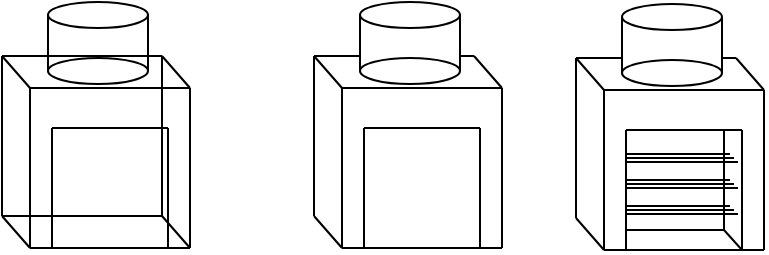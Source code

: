 <mxfile version="24.0.7" type="github">
  <diagram name="Page-1" id="VcK6FqUuJnXCoi6rQzsN">
    <mxGraphModel dx="-189" dy="560" grid="0" gridSize="10" guides="1" tooltips="1" connect="1" arrows="1" fold="1" page="0" pageScale="1" pageWidth="850" pageHeight="1100" math="0" shadow="0">
      <root>
        <mxCell id="0" />
        <mxCell id="1" parent="0" />
        <mxCell id="3uC8p15jOwmWcl3g0wQB-6" value="" style="endArrow=none;html=1;rounded=0;fontSize=12;startSize=8;endSize=8;curved=1;entryX=0;entryY=0;entryDx=0;entryDy=0;exitX=0;exitY=1;exitDx=0;exitDy=0;" edge="1" parent="1">
          <mxGeometry width="50" height="50" relative="1" as="geometry">
            <mxPoint x="400" y="-99" as="sourcePoint" />
            <mxPoint x="400" y="-179" as="targetPoint" />
          </mxGeometry>
        </mxCell>
        <mxCell id="3uC8p15jOwmWcl3g0wQB-8" value="" style="endArrow=none;html=1;rounded=0;fontSize=12;startSize=8;endSize=8;curved=1;" edge="1" parent="1">
          <mxGeometry width="50" height="50" relative="1" as="geometry">
            <mxPoint x="480" y="-99" as="sourcePoint" />
            <mxPoint x="480" y="-179" as="targetPoint" />
          </mxGeometry>
        </mxCell>
        <mxCell id="3uC8p15jOwmWcl3g0wQB-9" value="" style="endArrow=none;html=1;rounded=0;fontSize=12;startSize=8;endSize=8;curved=1;entryX=0;entryY=1;entryDx=0;entryDy=0;exitX=1;exitY=1;exitDx=0;exitDy=0;" edge="1" parent="1">
          <mxGeometry width="50" height="50" relative="1" as="geometry">
            <mxPoint x="480" y="-99" as="sourcePoint" />
            <mxPoint x="400" y="-99" as="targetPoint" />
          </mxGeometry>
        </mxCell>
        <mxCell id="3uC8p15jOwmWcl3g0wQB-10" value="" style="endArrow=none;html=1;rounded=0;fontSize=12;startSize=8;endSize=8;curved=1;exitX=1;exitY=0;exitDx=0;exitDy=0;" edge="1" parent="1">
          <mxGeometry width="50" height="50" relative="1" as="geometry">
            <mxPoint x="480" y="-179" as="sourcePoint" />
            <mxPoint x="400" y="-179" as="targetPoint" />
          </mxGeometry>
        </mxCell>
        <mxCell id="3uC8p15jOwmWcl3g0wQB-11" value="" style="endArrow=none;html=1;rounded=0;fontSize=12;startSize=8;endSize=8;curved=1;entryX=0;entryY=0;entryDx=0;entryDy=0;exitX=0;exitY=1;exitDx=0;exitDy=0;" edge="1" parent="1">
          <mxGeometry width="50" height="50" relative="1" as="geometry">
            <mxPoint x="414" y="-83" as="sourcePoint" />
            <mxPoint x="414" y="-163" as="targetPoint" />
          </mxGeometry>
        </mxCell>
        <mxCell id="3uC8p15jOwmWcl3g0wQB-12" value="" style="endArrow=none;html=1;rounded=0;fontSize=12;startSize=8;endSize=8;curved=1;" edge="1" parent="1">
          <mxGeometry width="50" height="50" relative="1" as="geometry">
            <mxPoint x="494" y="-83" as="sourcePoint" />
            <mxPoint x="494" y="-163" as="targetPoint" />
          </mxGeometry>
        </mxCell>
        <mxCell id="3uC8p15jOwmWcl3g0wQB-13" value="" style="endArrow=none;html=1;rounded=0;fontSize=12;startSize=8;endSize=8;curved=1;entryX=0;entryY=1;entryDx=0;entryDy=0;exitX=1;exitY=1;exitDx=0;exitDy=0;" edge="1" parent="1">
          <mxGeometry width="50" height="50" relative="1" as="geometry">
            <mxPoint x="494" y="-83" as="sourcePoint" />
            <mxPoint x="414" y="-83" as="targetPoint" />
          </mxGeometry>
        </mxCell>
        <mxCell id="3uC8p15jOwmWcl3g0wQB-14" value="" style="endArrow=none;html=1;rounded=0;fontSize=12;startSize=8;endSize=8;curved=1;exitX=1;exitY=0;exitDx=0;exitDy=0;" edge="1" parent="1">
          <mxGeometry width="50" height="50" relative="1" as="geometry">
            <mxPoint x="494" y="-163" as="sourcePoint" />
            <mxPoint x="414" y="-163" as="targetPoint" />
          </mxGeometry>
        </mxCell>
        <mxCell id="3uC8p15jOwmWcl3g0wQB-15" value="" style="endArrow=none;html=1;rounded=0;fontSize=12;startSize=8;endSize=8;curved=1;" edge="1" parent="1">
          <mxGeometry width="50" height="50" relative="1" as="geometry">
            <mxPoint x="400" y="-99" as="sourcePoint" />
            <mxPoint x="414" y="-83" as="targetPoint" />
          </mxGeometry>
        </mxCell>
        <mxCell id="3uC8p15jOwmWcl3g0wQB-16" value="" style="endArrow=none;html=1;rounded=0;fontSize=12;startSize=8;endSize=8;curved=1;" edge="1" parent="1">
          <mxGeometry width="50" height="50" relative="1" as="geometry">
            <mxPoint x="400" y="-179" as="sourcePoint" />
            <mxPoint x="414" y="-163" as="targetPoint" />
          </mxGeometry>
        </mxCell>
        <mxCell id="3uC8p15jOwmWcl3g0wQB-17" value="" style="endArrow=none;html=1;rounded=0;fontSize=12;startSize=8;endSize=8;curved=1;" edge="1" parent="1">
          <mxGeometry width="50" height="50" relative="1" as="geometry">
            <mxPoint x="480" y="-99" as="sourcePoint" />
            <mxPoint x="494" y="-83" as="targetPoint" />
          </mxGeometry>
        </mxCell>
        <mxCell id="3uC8p15jOwmWcl3g0wQB-18" value="" style="endArrow=none;html=1;rounded=0;fontSize=12;startSize=8;endSize=8;curved=1;" edge="1" parent="1">
          <mxGeometry width="50" height="50" relative="1" as="geometry">
            <mxPoint x="480" y="-179" as="sourcePoint" />
            <mxPoint x="494" y="-163" as="targetPoint" />
          </mxGeometry>
        </mxCell>
        <mxCell id="3uC8p15jOwmWcl3g0wQB-20" value="" style="ellipse;whiteSpace=wrap;html=1;" vertex="1" parent="1">
          <mxGeometry x="423" y="-178" width="50" height="13" as="geometry" />
        </mxCell>
        <mxCell id="3uC8p15jOwmWcl3g0wQB-21" value="" style="ellipse;whiteSpace=wrap;html=1;" vertex="1" parent="1">
          <mxGeometry x="423" y="-206" width="50" height="13" as="geometry" />
        </mxCell>
        <mxCell id="3uC8p15jOwmWcl3g0wQB-22" value="" style="endArrow=none;html=1;rounded=0;fontSize=12;startSize=8;endSize=8;curved=1;entryX=0;entryY=0.5;entryDx=0;entryDy=0;exitX=0;exitY=0.5;exitDx=0;exitDy=0;" edge="1" parent="1" source="3uC8p15jOwmWcl3g0wQB-20" target="3uC8p15jOwmWcl3g0wQB-21">
          <mxGeometry width="50" height="50" relative="1" as="geometry">
            <mxPoint x="410" y="-158" as="sourcePoint" />
            <mxPoint x="460" y="-208" as="targetPoint" />
          </mxGeometry>
        </mxCell>
        <mxCell id="3uC8p15jOwmWcl3g0wQB-23" value="" style="endArrow=none;html=1;rounded=0;fontSize=12;startSize=8;endSize=8;curved=1;entryX=1;entryY=0.5;entryDx=0;entryDy=0;exitX=1;exitY=0.5;exitDx=0;exitDy=0;" edge="1" parent="1" source="3uC8p15jOwmWcl3g0wQB-20" target="3uC8p15jOwmWcl3g0wQB-21">
          <mxGeometry width="50" height="50" relative="1" as="geometry">
            <mxPoint x="472.91" y="-172" as="sourcePoint" />
            <mxPoint x="472.91" y="-200" as="targetPoint" />
          </mxGeometry>
        </mxCell>
        <mxCell id="3uC8p15jOwmWcl3g0wQB-28" value="" style="endArrow=none;html=1;rounded=0;fontSize=12;startSize=8;endSize=8;curved=1;" edge="1" parent="1">
          <mxGeometry width="50" height="50" relative="1" as="geometry">
            <mxPoint x="425" y="-143" as="sourcePoint" />
            <mxPoint x="483" y="-143" as="targetPoint" />
          </mxGeometry>
        </mxCell>
        <mxCell id="3uC8p15jOwmWcl3g0wQB-32" value="" style="endArrow=none;html=1;rounded=0;fontSize=12;startSize=8;endSize=8;curved=1;entryX=0;entryY=0;entryDx=0;entryDy=0;" edge="1" parent="1">
          <mxGeometry width="50" height="50" relative="1" as="geometry">
            <mxPoint x="425" y="-83" as="sourcePoint" />
            <mxPoint x="425" y="-143" as="targetPoint" />
          </mxGeometry>
        </mxCell>
        <mxCell id="3uC8p15jOwmWcl3g0wQB-33" value="" style="endArrow=none;html=1;rounded=0;fontSize=12;startSize=8;endSize=8;curved=1;entryX=0;entryY=0;entryDx=0;entryDy=0;" edge="1" parent="1">
          <mxGeometry width="50" height="50" relative="1" as="geometry">
            <mxPoint x="483" y="-83" as="sourcePoint" />
            <mxPoint x="483" y="-143" as="targetPoint" />
          </mxGeometry>
        </mxCell>
        <mxCell id="3uC8p15jOwmWcl3g0wQB-34" value="" style="endArrow=none;html=1;rounded=0;fontSize=12;startSize=8;endSize=8;curved=1;entryX=0;entryY=0;entryDx=0;entryDy=0;exitX=0;exitY=1;exitDx=0;exitDy=0;" edge="1" parent="1">
          <mxGeometry width="50" height="50" relative="1" as="geometry">
            <mxPoint x="556" y="-99" as="sourcePoint" />
            <mxPoint x="556" y="-179" as="targetPoint" />
          </mxGeometry>
        </mxCell>
        <mxCell id="3uC8p15jOwmWcl3g0wQB-37" value="" style="endArrow=none;html=1;rounded=0;fontSize=12;startSize=8;endSize=8;curved=1;" edge="1" parent="1">
          <mxGeometry width="50" height="50" relative="1" as="geometry">
            <mxPoint x="579" y="-179" as="sourcePoint" />
            <mxPoint x="556" y="-179" as="targetPoint" />
          </mxGeometry>
        </mxCell>
        <mxCell id="3uC8p15jOwmWcl3g0wQB-38" value="" style="endArrow=none;html=1;rounded=0;fontSize=12;startSize=8;endSize=8;curved=1;entryX=0;entryY=0;entryDx=0;entryDy=0;exitX=0;exitY=1;exitDx=0;exitDy=0;" edge="1" parent="1">
          <mxGeometry width="50" height="50" relative="1" as="geometry">
            <mxPoint x="570" y="-83" as="sourcePoint" />
            <mxPoint x="570" y="-163" as="targetPoint" />
          </mxGeometry>
        </mxCell>
        <mxCell id="3uC8p15jOwmWcl3g0wQB-39" value="" style="endArrow=none;html=1;rounded=0;fontSize=12;startSize=8;endSize=8;curved=1;" edge="1" parent="1">
          <mxGeometry width="50" height="50" relative="1" as="geometry">
            <mxPoint x="650" y="-83" as="sourcePoint" />
            <mxPoint x="650" y="-163" as="targetPoint" />
          </mxGeometry>
        </mxCell>
        <mxCell id="3uC8p15jOwmWcl3g0wQB-40" value="" style="endArrow=none;html=1;rounded=0;fontSize=12;startSize=8;endSize=8;curved=1;entryX=0;entryY=1;entryDx=0;entryDy=0;exitX=1;exitY=1;exitDx=0;exitDy=0;" edge="1" parent="1">
          <mxGeometry width="50" height="50" relative="1" as="geometry">
            <mxPoint x="650" y="-83" as="sourcePoint" />
            <mxPoint x="570" y="-83" as="targetPoint" />
          </mxGeometry>
        </mxCell>
        <mxCell id="3uC8p15jOwmWcl3g0wQB-41" value="" style="endArrow=none;html=1;rounded=0;fontSize=12;startSize=8;endSize=8;curved=1;exitX=1;exitY=0;exitDx=0;exitDy=0;" edge="1" parent="1">
          <mxGeometry width="50" height="50" relative="1" as="geometry">
            <mxPoint x="650" y="-163" as="sourcePoint" />
            <mxPoint x="570" y="-163" as="targetPoint" />
          </mxGeometry>
        </mxCell>
        <mxCell id="3uC8p15jOwmWcl3g0wQB-42" value="" style="endArrow=none;html=1;rounded=0;fontSize=12;startSize=8;endSize=8;curved=1;" edge="1" parent="1">
          <mxGeometry width="50" height="50" relative="1" as="geometry">
            <mxPoint x="556" y="-99" as="sourcePoint" />
            <mxPoint x="570" y="-83" as="targetPoint" />
          </mxGeometry>
        </mxCell>
        <mxCell id="3uC8p15jOwmWcl3g0wQB-43" value="" style="endArrow=none;html=1;rounded=0;fontSize=12;startSize=8;endSize=8;curved=1;" edge="1" parent="1">
          <mxGeometry width="50" height="50" relative="1" as="geometry">
            <mxPoint x="556" y="-179" as="sourcePoint" />
            <mxPoint x="570" y="-163" as="targetPoint" />
          </mxGeometry>
        </mxCell>
        <mxCell id="3uC8p15jOwmWcl3g0wQB-45" value="" style="endArrow=none;html=1;rounded=0;fontSize=12;startSize=8;endSize=8;curved=1;" edge="1" parent="1">
          <mxGeometry width="50" height="50" relative="1" as="geometry">
            <mxPoint x="636" y="-179" as="sourcePoint" />
            <mxPoint x="650" y="-163" as="targetPoint" />
          </mxGeometry>
        </mxCell>
        <mxCell id="3uC8p15jOwmWcl3g0wQB-46" value="" style="ellipse;whiteSpace=wrap;html=1;" vertex="1" parent="1">
          <mxGeometry x="579" y="-178" width="50" height="13" as="geometry" />
        </mxCell>
        <mxCell id="3uC8p15jOwmWcl3g0wQB-47" value="" style="ellipse;whiteSpace=wrap;html=1;" vertex="1" parent="1">
          <mxGeometry x="579" y="-206" width="50" height="13" as="geometry" />
        </mxCell>
        <mxCell id="3uC8p15jOwmWcl3g0wQB-48" value="" style="endArrow=none;html=1;rounded=0;fontSize=12;startSize=8;endSize=8;curved=1;entryX=0;entryY=0.5;entryDx=0;entryDy=0;exitX=0;exitY=0.5;exitDx=0;exitDy=0;" edge="1" parent="1" source="3uC8p15jOwmWcl3g0wQB-46" target="3uC8p15jOwmWcl3g0wQB-47">
          <mxGeometry width="50" height="50" relative="1" as="geometry">
            <mxPoint x="566" y="-158" as="sourcePoint" />
            <mxPoint x="616" y="-208" as="targetPoint" />
          </mxGeometry>
        </mxCell>
        <mxCell id="3uC8p15jOwmWcl3g0wQB-49" value="" style="endArrow=none;html=1;rounded=0;fontSize=12;startSize=8;endSize=8;curved=1;entryX=1;entryY=0.5;entryDx=0;entryDy=0;exitX=1;exitY=0.5;exitDx=0;exitDy=0;" edge="1" parent="1" source="3uC8p15jOwmWcl3g0wQB-46" target="3uC8p15jOwmWcl3g0wQB-47">
          <mxGeometry width="50" height="50" relative="1" as="geometry">
            <mxPoint x="628.91" y="-172" as="sourcePoint" />
            <mxPoint x="628.91" y="-200" as="targetPoint" />
          </mxGeometry>
        </mxCell>
        <mxCell id="3uC8p15jOwmWcl3g0wQB-50" value="" style="endArrow=none;html=1;rounded=0;fontSize=12;startSize=8;endSize=8;curved=1;" edge="1" parent="1">
          <mxGeometry width="50" height="50" relative="1" as="geometry">
            <mxPoint x="581" y="-143" as="sourcePoint" />
            <mxPoint x="639" y="-143" as="targetPoint" />
          </mxGeometry>
        </mxCell>
        <mxCell id="3uC8p15jOwmWcl3g0wQB-51" value="" style="endArrow=none;html=1;rounded=0;fontSize=12;startSize=8;endSize=8;curved=1;entryX=0;entryY=0;entryDx=0;entryDy=0;" edge="1" parent="1">
          <mxGeometry width="50" height="50" relative="1" as="geometry">
            <mxPoint x="581" y="-83" as="sourcePoint" />
            <mxPoint x="581" y="-143" as="targetPoint" />
          </mxGeometry>
        </mxCell>
        <mxCell id="3uC8p15jOwmWcl3g0wQB-52" value="" style="endArrow=none;html=1;rounded=0;fontSize=12;startSize=8;endSize=8;curved=1;entryX=0;entryY=0;entryDx=0;entryDy=0;" edge="1" parent="1">
          <mxGeometry width="50" height="50" relative="1" as="geometry">
            <mxPoint x="639" y="-83" as="sourcePoint" />
            <mxPoint x="639" y="-143" as="targetPoint" />
          </mxGeometry>
        </mxCell>
        <mxCell id="3uC8p15jOwmWcl3g0wQB-53" value="" style="endArrow=none;html=1;rounded=0;fontSize=12;startSize=8;endSize=8;curved=1;exitX=1;exitY=0;exitDx=0;exitDy=0;" edge="1" parent="1">
          <mxGeometry width="50" height="50" relative="1" as="geometry">
            <mxPoint x="636" y="-179" as="sourcePoint" />
            <mxPoint x="629" y="-179" as="targetPoint" />
          </mxGeometry>
        </mxCell>
        <mxCell id="3uC8p15jOwmWcl3g0wQB-71" value="" style="endArrow=none;html=1;rounded=0;fontSize=12;startSize=8;endSize=8;curved=1;entryX=0;entryY=0;entryDx=0;entryDy=0;exitX=0;exitY=1;exitDx=0;exitDy=0;" edge="1" parent="1">
          <mxGeometry width="50" height="50" relative="1" as="geometry">
            <mxPoint x="687" y="-98" as="sourcePoint" />
            <mxPoint x="687" y="-178" as="targetPoint" />
          </mxGeometry>
        </mxCell>
        <mxCell id="3uC8p15jOwmWcl3g0wQB-72" value="" style="endArrow=none;html=1;rounded=0;fontSize=12;startSize=8;endSize=8;curved=1;" edge="1" parent="1">
          <mxGeometry width="50" height="50" relative="1" as="geometry">
            <mxPoint x="710" y="-178" as="sourcePoint" />
            <mxPoint x="687" y="-178" as="targetPoint" />
          </mxGeometry>
        </mxCell>
        <mxCell id="3uC8p15jOwmWcl3g0wQB-73" value="" style="endArrow=none;html=1;rounded=0;fontSize=12;startSize=8;endSize=8;curved=1;entryX=0;entryY=0;entryDx=0;entryDy=0;exitX=0;exitY=1;exitDx=0;exitDy=0;" edge="1" parent="1">
          <mxGeometry width="50" height="50" relative="1" as="geometry">
            <mxPoint x="701" y="-82" as="sourcePoint" />
            <mxPoint x="701" y="-162" as="targetPoint" />
          </mxGeometry>
        </mxCell>
        <mxCell id="3uC8p15jOwmWcl3g0wQB-74" value="" style="endArrow=none;html=1;rounded=0;fontSize=12;startSize=8;endSize=8;curved=1;" edge="1" parent="1">
          <mxGeometry width="50" height="50" relative="1" as="geometry">
            <mxPoint x="781" y="-82" as="sourcePoint" />
            <mxPoint x="781" y="-162" as="targetPoint" />
          </mxGeometry>
        </mxCell>
        <mxCell id="3uC8p15jOwmWcl3g0wQB-75" value="" style="endArrow=none;html=1;rounded=0;fontSize=12;startSize=8;endSize=8;curved=1;entryX=0;entryY=1;entryDx=0;entryDy=0;exitX=1;exitY=1;exitDx=0;exitDy=0;" edge="1" parent="1">
          <mxGeometry width="50" height="50" relative="1" as="geometry">
            <mxPoint x="781" y="-82" as="sourcePoint" />
            <mxPoint x="701" y="-82" as="targetPoint" />
          </mxGeometry>
        </mxCell>
        <mxCell id="3uC8p15jOwmWcl3g0wQB-76" value="" style="endArrow=none;html=1;rounded=0;fontSize=12;startSize=8;endSize=8;curved=1;exitX=1;exitY=0;exitDx=0;exitDy=0;" edge="1" parent="1">
          <mxGeometry width="50" height="50" relative="1" as="geometry">
            <mxPoint x="781" y="-162" as="sourcePoint" />
            <mxPoint x="701" y="-162" as="targetPoint" />
          </mxGeometry>
        </mxCell>
        <mxCell id="3uC8p15jOwmWcl3g0wQB-77" value="" style="endArrow=none;html=1;rounded=0;fontSize=12;startSize=8;endSize=8;curved=1;" edge="1" parent="1">
          <mxGeometry width="50" height="50" relative="1" as="geometry">
            <mxPoint x="687" y="-98" as="sourcePoint" />
            <mxPoint x="701" y="-82" as="targetPoint" />
          </mxGeometry>
        </mxCell>
        <mxCell id="3uC8p15jOwmWcl3g0wQB-78" value="" style="endArrow=none;html=1;rounded=0;fontSize=12;startSize=8;endSize=8;curved=1;" edge="1" parent="1">
          <mxGeometry width="50" height="50" relative="1" as="geometry">
            <mxPoint x="687" y="-178" as="sourcePoint" />
            <mxPoint x="701" y="-162" as="targetPoint" />
          </mxGeometry>
        </mxCell>
        <mxCell id="3uC8p15jOwmWcl3g0wQB-79" value="" style="endArrow=none;html=1;rounded=0;fontSize=12;startSize=8;endSize=8;curved=1;" edge="1" parent="1">
          <mxGeometry width="50" height="50" relative="1" as="geometry">
            <mxPoint x="767" y="-178" as="sourcePoint" />
            <mxPoint x="781" y="-162" as="targetPoint" />
          </mxGeometry>
        </mxCell>
        <mxCell id="3uC8p15jOwmWcl3g0wQB-80" value="" style="ellipse;whiteSpace=wrap;html=1;" vertex="1" parent="1">
          <mxGeometry x="710" y="-177" width="50" height="13" as="geometry" />
        </mxCell>
        <mxCell id="3uC8p15jOwmWcl3g0wQB-81" value="" style="ellipse;whiteSpace=wrap;html=1;" vertex="1" parent="1">
          <mxGeometry x="710" y="-205" width="50" height="13" as="geometry" />
        </mxCell>
        <mxCell id="3uC8p15jOwmWcl3g0wQB-82" value="" style="endArrow=none;html=1;rounded=0;fontSize=12;startSize=8;endSize=8;curved=1;entryX=0;entryY=0.5;entryDx=0;entryDy=0;exitX=0;exitY=0.5;exitDx=0;exitDy=0;" edge="1" parent="1" source="3uC8p15jOwmWcl3g0wQB-80" target="3uC8p15jOwmWcl3g0wQB-81">
          <mxGeometry width="50" height="50" relative="1" as="geometry">
            <mxPoint x="697" y="-157" as="sourcePoint" />
            <mxPoint x="747" y="-207" as="targetPoint" />
          </mxGeometry>
        </mxCell>
        <mxCell id="3uC8p15jOwmWcl3g0wQB-83" value="" style="endArrow=none;html=1;rounded=0;fontSize=12;startSize=8;endSize=8;curved=1;entryX=1;entryY=0.5;entryDx=0;entryDy=0;exitX=1;exitY=0.5;exitDx=0;exitDy=0;" edge="1" parent="1" source="3uC8p15jOwmWcl3g0wQB-80" target="3uC8p15jOwmWcl3g0wQB-81">
          <mxGeometry width="50" height="50" relative="1" as="geometry">
            <mxPoint x="759.91" y="-171" as="sourcePoint" />
            <mxPoint x="759.91" y="-199" as="targetPoint" />
          </mxGeometry>
        </mxCell>
        <mxCell id="3uC8p15jOwmWcl3g0wQB-84" value="" style="endArrow=none;html=1;rounded=0;fontSize=12;startSize=8;endSize=8;curved=1;" edge="1" parent="1">
          <mxGeometry width="50" height="50" relative="1" as="geometry">
            <mxPoint x="712" y="-142" as="sourcePoint" />
            <mxPoint x="770" y="-142" as="targetPoint" />
          </mxGeometry>
        </mxCell>
        <mxCell id="3uC8p15jOwmWcl3g0wQB-85" value="" style="endArrow=none;html=1;rounded=0;fontSize=12;startSize=8;endSize=8;curved=1;entryX=0;entryY=0;entryDx=0;entryDy=0;" edge="1" parent="1">
          <mxGeometry width="50" height="50" relative="1" as="geometry">
            <mxPoint x="712" y="-82" as="sourcePoint" />
            <mxPoint x="712" y="-142" as="targetPoint" />
          </mxGeometry>
        </mxCell>
        <mxCell id="3uC8p15jOwmWcl3g0wQB-86" value="" style="endArrow=none;html=1;rounded=0;fontSize=12;startSize=8;endSize=8;curved=1;entryX=0;entryY=0;entryDx=0;entryDy=0;" edge="1" parent="1">
          <mxGeometry width="50" height="50" relative="1" as="geometry">
            <mxPoint x="770" y="-82" as="sourcePoint" />
            <mxPoint x="770" y="-142" as="targetPoint" />
          </mxGeometry>
        </mxCell>
        <mxCell id="3uC8p15jOwmWcl3g0wQB-87" value="" style="endArrow=none;html=1;rounded=0;fontSize=12;startSize=8;endSize=8;curved=1;exitX=1;exitY=0;exitDx=0;exitDy=0;" edge="1" parent="1">
          <mxGeometry width="50" height="50" relative="1" as="geometry">
            <mxPoint x="767" y="-178" as="sourcePoint" />
            <mxPoint x="760" y="-178" as="targetPoint" />
          </mxGeometry>
        </mxCell>
        <mxCell id="3uC8p15jOwmWcl3g0wQB-88" value="" style="endArrow=none;html=1;rounded=0;fontSize=12;startSize=8;endSize=8;curved=1;" edge="1" parent="1">
          <mxGeometry width="50" height="50" relative="1" as="geometry">
            <mxPoint x="761" y="-92" as="sourcePoint" />
            <mxPoint x="770" y="-82" as="targetPoint" />
          </mxGeometry>
        </mxCell>
        <mxCell id="3uC8p15jOwmWcl3g0wQB-90" value="" style="endArrow=none;html=1;rounded=0;fontSize=12;startSize=8;endSize=8;curved=1;" edge="1" parent="1">
          <mxGeometry width="50" height="50" relative="1" as="geometry">
            <mxPoint x="712" y="-92" as="sourcePoint" />
            <mxPoint x="761" y="-92" as="targetPoint" />
          </mxGeometry>
        </mxCell>
        <mxCell id="3uC8p15jOwmWcl3g0wQB-91" value="" style="endArrow=none;html=1;rounded=0;fontSize=12;startSize=8;endSize=8;curved=1;entryX=0;entryY=0;entryDx=0;entryDy=0;" edge="1" parent="1">
          <mxGeometry width="50" height="50" relative="1" as="geometry">
            <mxPoint x="761" y="-92" as="sourcePoint" />
            <mxPoint x="761" y="-142" as="targetPoint" />
          </mxGeometry>
        </mxCell>
        <mxCell id="3uC8p15jOwmWcl3g0wQB-92" value="" style="endArrow=none;html=1;rounded=0;fontSize=12;startSize=8;endSize=8;curved=1;" edge="1" parent="1">
          <mxGeometry width="50" height="50" relative="1" as="geometry">
            <mxPoint x="712" y="-102" as="sourcePoint" />
            <mxPoint x="766" y="-102" as="targetPoint" />
          </mxGeometry>
        </mxCell>
        <mxCell id="3uC8p15jOwmWcl3g0wQB-93" value="" style="endArrow=none;html=1;rounded=0;fontSize=12;startSize=8;endSize=8;curved=1;" edge="1" parent="1">
          <mxGeometry width="50" height="50" relative="1" as="geometry">
            <mxPoint x="712" y="-100" as="sourcePoint" />
            <mxPoint x="768" y="-100" as="targetPoint" />
          </mxGeometry>
        </mxCell>
        <mxCell id="3uC8p15jOwmWcl3g0wQB-94" value="" style="endArrow=none;html=1;rounded=0;fontSize=12;startSize=8;endSize=8;curved=1;" edge="1" parent="1">
          <mxGeometry width="50" height="50" relative="1" as="geometry">
            <mxPoint x="712" y="-104" as="sourcePoint" />
            <mxPoint x="764" y="-104" as="targetPoint" />
          </mxGeometry>
        </mxCell>
        <mxCell id="3uC8p15jOwmWcl3g0wQB-96" value="" style="endArrow=none;html=1;rounded=0;fontSize=12;startSize=8;endSize=8;curved=1;" edge="1" parent="1">
          <mxGeometry width="50" height="50" relative="1" as="geometry">
            <mxPoint x="712" y="-115" as="sourcePoint" />
            <mxPoint x="766" y="-115" as="targetPoint" />
          </mxGeometry>
        </mxCell>
        <mxCell id="3uC8p15jOwmWcl3g0wQB-97" value="" style="endArrow=none;html=1;rounded=0;fontSize=12;startSize=8;endSize=8;curved=1;" edge="1" parent="1">
          <mxGeometry width="50" height="50" relative="1" as="geometry">
            <mxPoint x="712" y="-113" as="sourcePoint" />
            <mxPoint x="768" y="-113" as="targetPoint" />
          </mxGeometry>
        </mxCell>
        <mxCell id="3uC8p15jOwmWcl3g0wQB-98" value="" style="endArrow=none;html=1;rounded=0;fontSize=12;startSize=8;endSize=8;curved=1;" edge="1" parent="1">
          <mxGeometry width="50" height="50" relative="1" as="geometry">
            <mxPoint x="712" y="-117" as="sourcePoint" />
            <mxPoint x="764" y="-117" as="targetPoint" />
          </mxGeometry>
        </mxCell>
        <mxCell id="3uC8p15jOwmWcl3g0wQB-100" value="" style="endArrow=none;html=1;rounded=0;fontSize=12;startSize=8;endSize=8;curved=1;" edge="1" parent="1">
          <mxGeometry width="50" height="50" relative="1" as="geometry">
            <mxPoint x="712" y="-128" as="sourcePoint" />
            <mxPoint x="766" y="-128" as="targetPoint" />
          </mxGeometry>
        </mxCell>
        <mxCell id="3uC8p15jOwmWcl3g0wQB-101" value="" style="endArrow=none;html=1;rounded=0;fontSize=12;startSize=8;endSize=8;curved=1;" edge="1" parent="1">
          <mxGeometry width="50" height="50" relative="1" as="geometry">
            <mxPoint x="712" y="-126" as="sourcePoint" />
            <mxPoint x="768" y="-126" as="targetPoint" />
          </mxGeometry>
        </mxCell>
        <mxCell id="3uC8p15jOwmWcl3g0wQB-102" value="" style="endArrow=none;html=1;rounded=0;fontSize=12;startSize=8;endSize=8;curved=1;" edge="1" parent="1">
          <mxGeometry width="50" height="50" relative="1" as="geometry">
            <mxPoint x="712" y="-130" as="sourcePoint" />
            <mxPoint x="764" y="-130" as="targetPoint" />
          </mxGeometry>
        </mxCell>
      </root>
    </mxGraphModel>
  </diagram>
</mxfile>
